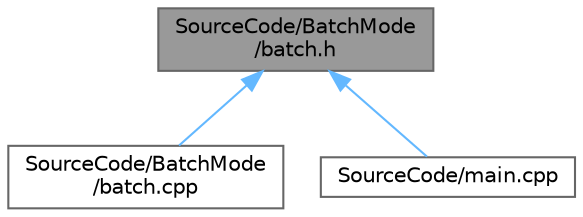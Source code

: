 digraph "SourceCode/BatchMode/batch.h"
{
 // LATEX_PDF_SIZE
  bgcolor="transparent";
  edge [fontname=Helvetica,fontsize=10,labelfontname=Helvetica,labelfontsize=10];
  node [fontname=Helvetica,fontsize=10,shape=box,height=0.2,width=0.4];
  Node1 [id="Node000001",label="SourceCode/BatchMode\l/batch.h",height=0.2,width=0.4,color="gray40", fillcolor="grey60", style="filled", fontcolor="black",tooltip="Function declarations for the batch mode of the program."];
  Node1 -> Node2 [id="edge1_Node000001_Node000002",dir="back",color="steelblue1",style="solid",tooltip=" "];
  Node2 [id="Node000002",label="SourceCode/BatchMode\l/batch.cpp",height=0.2,width=0.4,color="grey40", fillcolor="white", style="filled",URL="$batch_8cpp.html",tooltip="This file contains the implementation of the batch mode functions defined in batch...."];
  Node1 -> Node3 [id="edge2_Node000001_Node000003",dir="back",color="steelblue1",style="solid",tooltip=" "];
  Node3 [id="Node000003",label="SourceCode/main.cpp",height=0.2,width=0.4,color="grey40", fillcolor="white", style="filled",URL="$main_8cpp.html",tooltip="Main file for the Route Planner program."];
}
